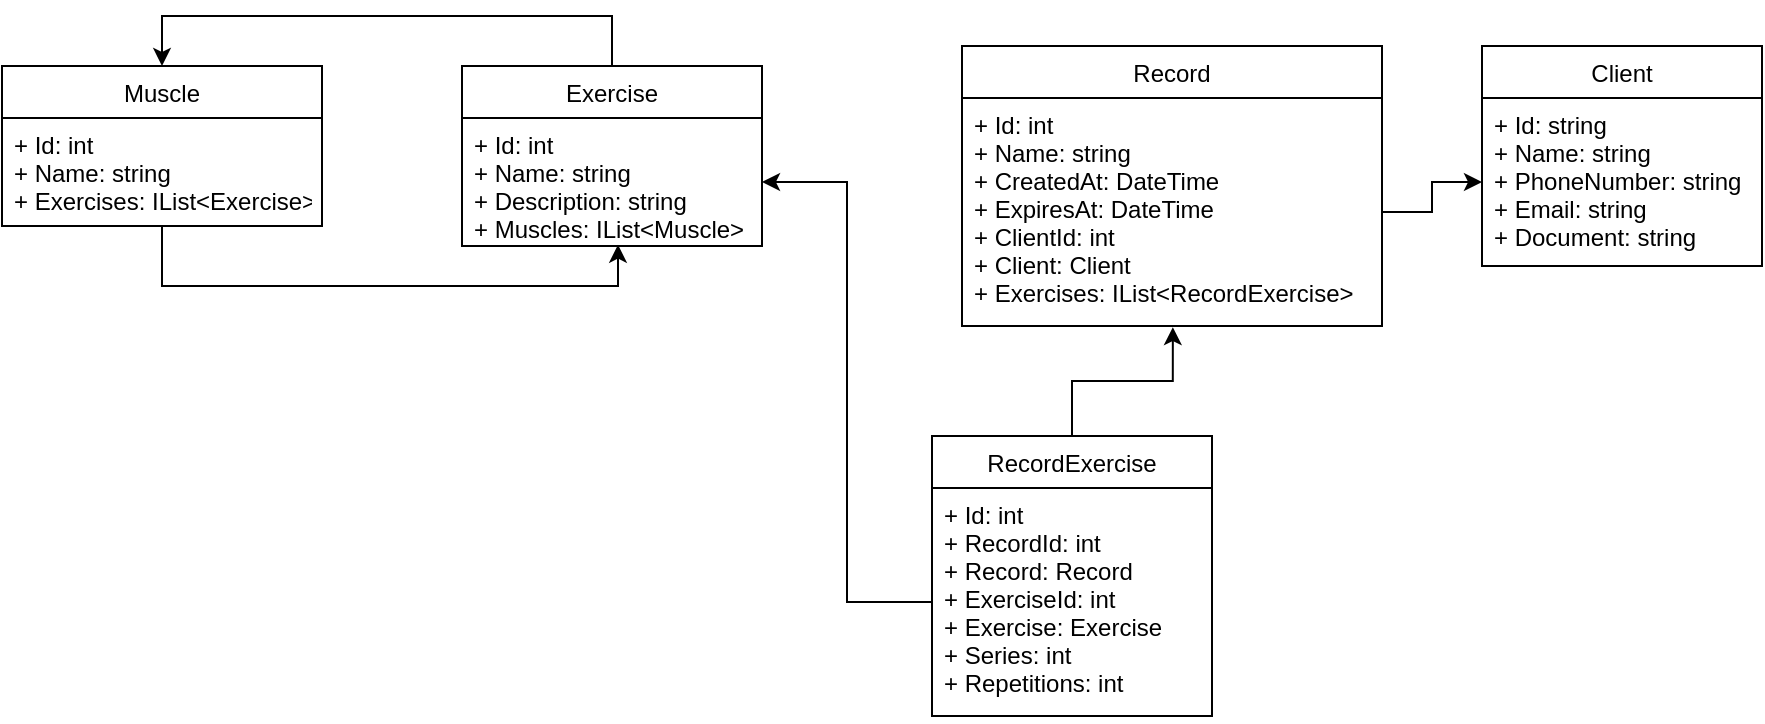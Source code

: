 <mxfile version="14.9.6" type="device"><diagram id="Z4KyV-eZdWno2oh4Ju7V" name="Page-1"><mxGraphModel dx="1146" dy="561" grid="1" gridSize="10" guides="1" tooltips="1" connect="1" arrows="1" fold="1" page="1" pageScale="1" pageWidth="850" pageHeight="1100" math="0" shadow="0"><root><mxCell id="0"/><mxCell id="1" parent="0"/><mxCell id="UwA9DYNGtVGr-wXZ-C8z-8" style="edgeStyle=orthogonalEdgeStyle;rounded=0;orthogonalLoop=1;jettySize=auto;html=1;entryX=0.52;entryY=0.99;entryDx=0;entryDy=0;entryPerimeter=0;" edge="1" parent="1" source="UwA9DYNGtVGr-wXZ-C8z-1" target="UwA9DYNGtVGr-wXZ-C8z-6"><mxGeometry relative="1" as="geometry"><Array as="points"><mxPoint x="100" y="295"/><mxPoint x="328" y="295"/></Array></mxGeometry></mxCell><mxCell id="UwA9DYNGtVGr-wXZ-C8z-1" value="Muscle" style="swimlane;fontStyle=0;childLayout=stackLayout;horizontal=1;startSize=26;fillColor=none;horizontalStack=0;resizeParent=1;resizeParentMax=0;resizeLast=0;collapsible=1;marginBottom=0;" vertex="1" parent="1"><mxGeometry x="20" y="185" width="160" height="80" as="geometry"/></mxCell><mxCell id="UwA9DYNGtVGr-wXZ-C8z-2" value="+ Id: int&#10;+ Name: string&#10;+ Exercises: IList&lt;Exercise&gt;" style="text;strokeColor=none;fillColor=none;align=left;verticalAlign=top;spacingLeft=4;spacingRight=4;overflow=hidden;rotatable=0;points=[[0,0.5],[1,0.5]];portConstraint=eastwest;" vertex="1" parent="UwA9DYNGtVGr-wXZ-C8z-1"><mxGeometry y="26" width="160" height="54" as="geometry"/></mxCell><mxCell id="UwA9DYNGtVGr-wXZ-C8z-7" value="" style="edgeStyle=orthogonalEdgeStyle;rounded=0;orthogonalLoop=1;jettySize=auto;html=1;entryX=0.5;entryY=0;entryDx=0;entryDy=0;" edge="1" parent="1" source="UwA9DYNGtVGr-wXZ-C8z-5" target="UwA9DYNGtVGr-wXZ-C8z-1"><mxGeometry relative="1" as="geometry"><Array as="points"><mxPoint x="325" y="160"/><mxPoint x="100" y="160"/></Array></mxGeometry></mxCell><mxCell id="UwA9DYNGtVGr-wXZ-C8z-5" value="Exercise" style="swimlane;fontStyle=0;childLayout=stackLayout;horizontal=1;startSize=26;fillColor=none;horizontalStack=0;resizeParent=1;resizeParentMax=0;resizeLast=0;collapsible=1;marginBottom=0;" vertex="1" parent="1"><mxGeometry x="250" y="185" width="150" height="90" as="geometry"/></mxCell><mxCell id="UwA9DYNGtVGr-wXZ-C8z-6" value="+ Id: int&#10;+ Name: string&#10;+ Description: string&#10;+ Muscles: IList&lt;Muscle&gt;" style="text;strokeColor=none;fillColor=none;align=left;verticalAlign=top;spacingLeft=4;spacingRight=4;overflow=hidden;rotatable=0;points=[[0,0.5],[1,0.5]];portConstraint=eastwest;" vertex="1" parent="UwA9DYNGtVGr-wXZ-C8z-5"><mxGeometry y="26" width="150" height="64" as="geometry"/></mxCell><mxCell id="UwA9DYNGtVGr-wXZ-C8z-9" value="Client" style="swimlane;fontStyle=0;childLayout=stackLayout;horizontal=1;startSize=26;fillColor=none;horizontalStack=0;resizeParent=1;resizeParentMax=0;resizeLast=0;collapsible=1;marginBottom=0;" vertex="1" parent="1"><mxGeometry x="760" y="175" width="140" height="110" as="geometry"/></mxCell><mxCell id="UwA9DYNGtVGr-wXZ-C8z-10" value="+ Id: string&#10;+ Name: string&#10;+ PhoneNumber: string&#10;+ Email: string&#10;+ Document: string" style="text;strokeColor=none;fillColor=none;align=left;verticalAlign=top;spacingLeft=4;spacingRight=4;overflow=hidden;rotatable=0;points=[[0,0.5],[1,0.5]];portConstraint=eastwest;" vertex="1" parent="UwA9DYNGtVGr-wXZ-C8z-9"><mxGeometry y="26" width="140" height="84" as="geometry"/></mxCell><mxCell id="UwA9DYNGtVGr-wXZ-C8z-21" value="Record" style="swimlane;fontStyle=0;childLayout=stackLayout;horizontal=1;startSize=26;fillColor=none;horizontalStack=0;resizeParent=1;resizeParentMax=0;resizeLast=0;collapsible=1;marginBottom=0;" vertex="1" parent="1"><mxGeometry x="500" y="175" width="210" height="140" as="geometry"/></mxCell><mxCell id="UwA9DYNGtVGr-wXZ-C8z-22" value="+ Id: int&#10;+ Name: string&#10;+ CreatedAt: DateTime&#10;+ ExpiresAt: DateTime&#10;+ ClientId: int&#10;+ Client: Client&#10;+ Exercises: IList&lt;RecordExercise&gt;" style="text;strokeColor=none;fillColor=none;align=left;verticalAlign=top;spacingLeft=4;spacingRight=4;overflow=hidden;rotatable=0;points=[[0,0.5],[1,0.5]];portConstraint=eastwest;" vertex="1" parent="UwA9DYNGtVGr-wXZ-C8z-21"><mxGeometry y="26" width="210" height="114" as="geometry"/></mxCell><mxCell id="UwA9DYNGtVGr-wXZ-C8z-27" style="edgeStyle=orthogonalEdgeStyle;rounded=0;orthogonalLoop=1;jettySize=auto;html=1;" edge="1" parent="1" source="UwA9DYNGtVGr-wXZ-C8z-22" target="UwA9DYNGtVGr-wXZ-C8z-10"><mxGeometry relative="1" as="geometry"/></mxCell><mxCell id="UwA9DYNGtVGr-wXZ-C8z-32" style="edgeStyle=orthogonalEdgeStyle;rounded=0;orthogonalLoop=1;jettySize=auto;html=1;entryX=0.502;entryY=1.005;entryDx=0;entryDy=0;entryPerimeter=0;" edge="1" parent="1" source="UwA9DYNGtVGr-wXZ-C8z-28" target="UwA9DYNGtVGr-wXZ-C8z-22"><mxGeometry relative="1" as="geometry"/></mxCell><mxCell id="UwA9DYNGtVGr-wXZ-C8z-28" value="RecordExercise" style="swimlane;fontStyle=0;childLayout=stackLayout;horizontal=1;startSize=26;fillColor=none;horizontalStack=0;resizeParent=1;resizeParentMax=0;resizeLast=0;collapsible=1;marginBottom=0;" vertex="1" parent="1"><mxGeometry x="485" y="370" width="140" height="140" as="geometry"/></mxCell><mxCell id="UwA9DYNGtVGr-wXZ-C8z-29" value="+ Id: int&#10;+ RecordId: int&#10;+ Record: Record&#10;+ ExerciseId: int&#10;+ Exercise: Exercise&#10;+ Series: int&#10;+ Repetitions: int" style="text;strokeColor=none;fillColor=none;align=left;verticalAlign=top;spacingLeft=4;spacingRight=4;overflow=hidden;rotatable=0;points=[[0,0.5],[1,0.5]];portConstraint=eastwest;" vertex="1" parent="UwA9DYNGtVGr-wXZ-C8z-28"><mxGeometry y="26" width="140" height="114" as="geometry"/></mxCell><mxCell id="UwA9DYNGtVGr-wXZ-C8z-35" style="edgeStyle=orthogonalEdgeStyle;rounded=0;orthogonalLoop=1;jettySize=auto;html=1;entryX=1;entryY=0.5;entryDx=0;entryDy=0;" edge="1" parent="1" source="UwA9DYNGtVGr-wXZ-C8z-29" target="UwA9DYNGtVGr-wXZ-C8z-6"><mxGeometry relative="1" as="geometry"/></mxCell></root></mxGraphModel></diagram></mxfile>
